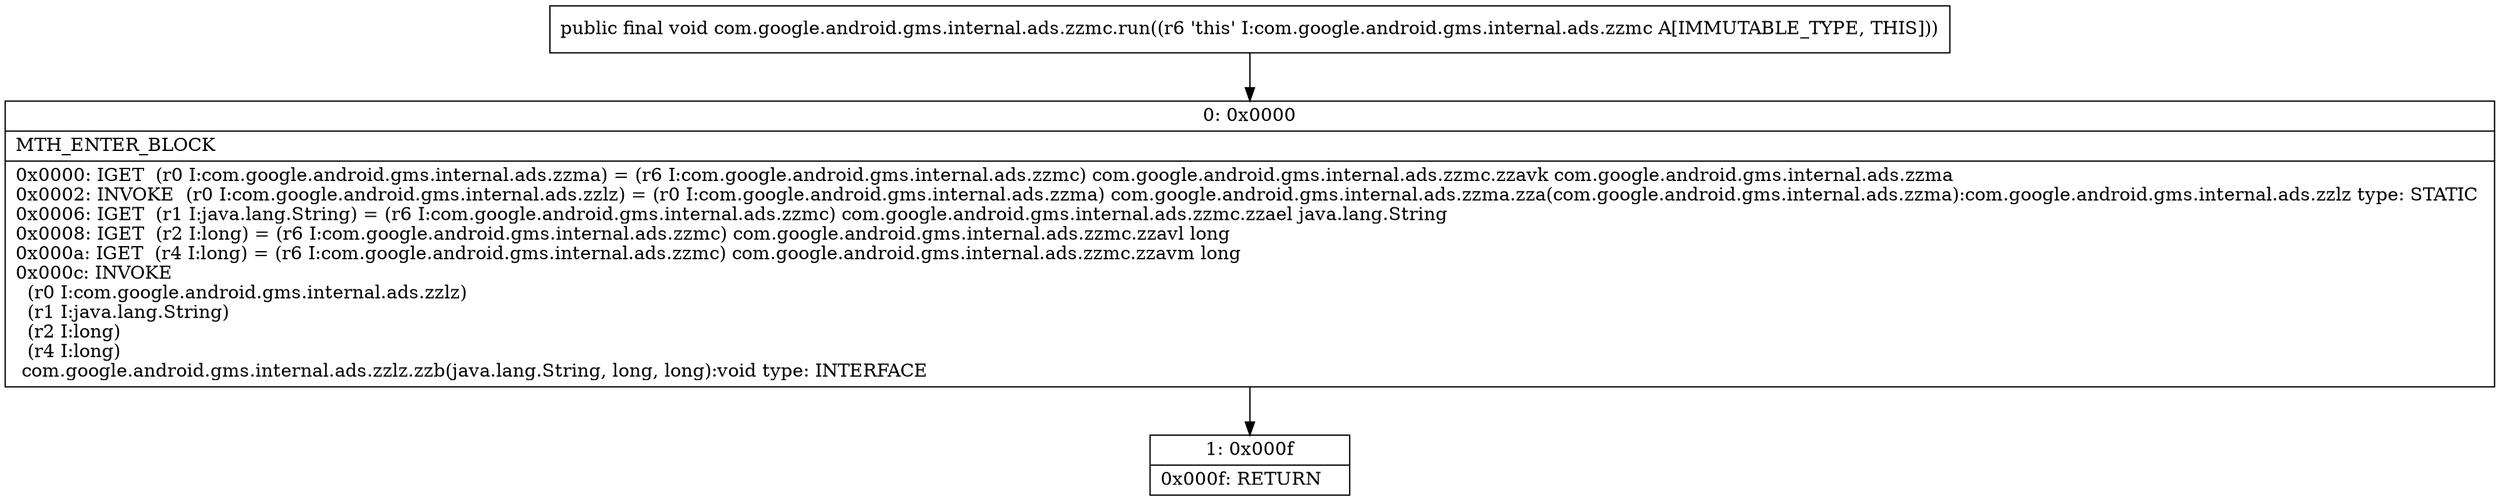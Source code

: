 digraph "CFG forcom.google.android.gms.internal.ads.zzmc.run()V" {
Node_0 [shape=record,label="{0\:\ 0x0000|MTH_ENTER_BLOCK\l|0x0000: IGET  (r0 I:com.google.android.gms.internal.ads.zzma) = (r6 I:com.google.android.gms.internal.ads.zzmc) com.google.android.gms.internal.ads.zzmc.zzavk com.google.android.gms.internal.ads.zzma \l0x0002: INVOKE  (r0 I:com.google.android.gms.internal.ads.zzlz) = (r0 I:com.google.android.gms.internal.ads.zzma) com.google.android.gms.internal.ads.zzma.zza(com.google.android.gms.internal.ads.zzma):com.google.android.gms.internal.ads.zzlz type: STATIC \l0x0006: IGET  (r1 I:java.lang.String) = (r6 I:com.google.android.gms.internal.ads.zzmc) com.google.android.gms.internal.ads.zzmc.zzael java.lang.String \l0x0008: IGET  (r2 I:long) = (r6 I:com.google.android.gms.internal.ads.zzmc) com.google.android.gms.internal.ads.zzmc.zzavl long \l0x000a: IGET  (r4 I:long) = (r6 I:com.google.android.gms.internal.ads.zzmc) com.google.android.gms.internal.ads.zzmc.zzavm long \l0x000c: INVOKE  \l  (r0 I:com.google.android.gms.internal.ads.zzlz)\l  (r1 I:java.lang.String)\l  (r2 I:long)\l  (r4 I:long)\l com.google.android.gms.internal.ads.zzlz.zzb(java.lang.String, long, long):void type: INTERFACE \l}"];
Node_1 [shape=record,label="{1\:\ 0x000f|0x000f: RETURN   \l}"];
MethodNode[shape=record,label="{public final void com.google.android.gms.internal.ads.zzmc.run((r6 'this' I:com.google.android.gms.internal.ads.zzmc A[IMMUTABLE_TYPE, THIS])) }"];
MethodNode -> Node_0;
Node_0 -> Node_1;
}

